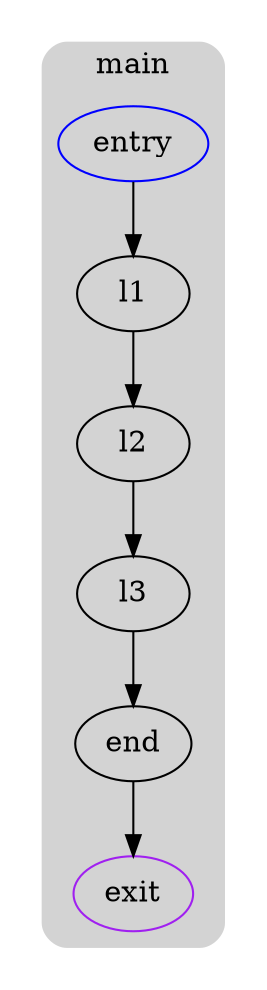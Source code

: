 strict digraph G {
  compound=true
  subgraph cluster_ {
    peripheries=0
    subgraph cluster_0 {
      label="main"
      color=darkgray
      style=rounded
      bgcolor=lightgray
      cluster_0_0[label="entry",shape=oval,color=blue,rank=source]
      cluster_0_1[label="l1",shape=oval]
      cluster_0_2[label="l2",shape=oval]
      cluster_0_3[label="l3",shape=oval]
      cluster_0_4[label="end",shape=oval]
      cluster_0_exit[label=exit,color=purple,rank=sink]
      cluster_0_0 -> cluster_0_1
      cluster_0_1 -> cluster_0_2
      cluster_0_2 -> cluster_0_3
      cluster_0_3 -> cluster_0_4
      cluster_0_4 -> cluster_0_exit [color=black]
    }
  }
}

